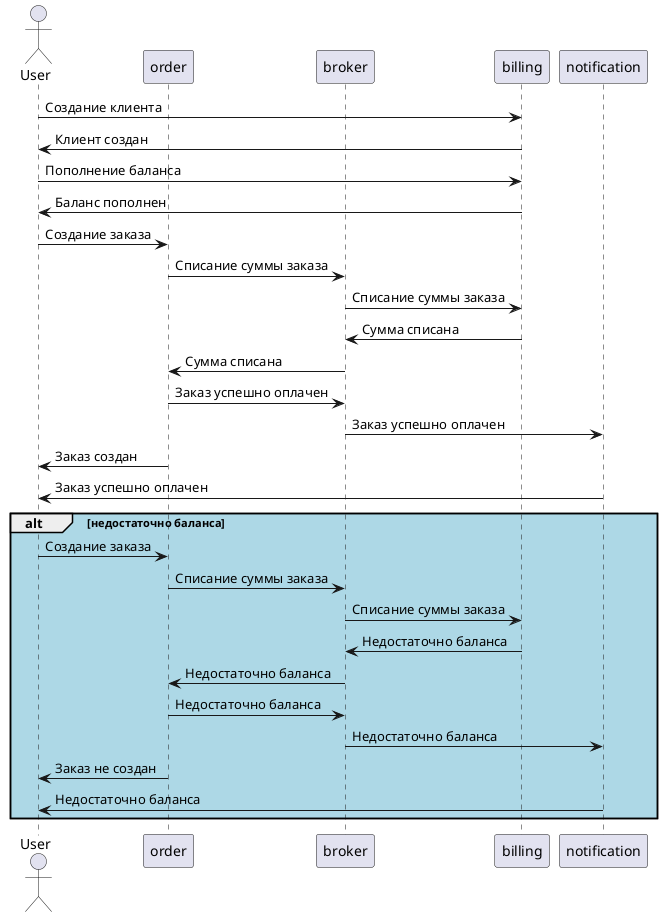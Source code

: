 @startuml
'https://plantuml.com/sequence-diagram

actor "User"
participant "order"
participant "broker"
participant "billing"
participant "notification"

    "User" -> "billing" : Создание клиента
    "billing" -> "User" : Клиент создан

    "User" -> "billing" : Пополнение баланса
    "billing" -> "User" : Баланс пополнен

    "User" -> "order" : Создание заказа

    "order" -> "broker" : Списание суммы заказа
    "broker" -> "billing" : Списание суммы заказа
    "billing" -> "broker" : Сумма списана
    "broker" -> "order" : Сумма списана

    "order" -> "broker" : Заказ успешно оплачен
    "broker" -> "notification" : Заказ успешно оплачен
    "order" -> "User" : Заказ создан

    "notification" -> "User" : Заказ успешно оплачен

alt #LightBlue недостаточно баланса

    "User" -> "order" : Создание заказа

    "order" -> "broker" : Списание суммы заказа
    "broker" -> "billing" : Списание суммы заказа
    "billing" -> "broker" : Недостаточно баланса
    "broker" -> "order" : Недостаточно баланса

    "order" -> "broker" : Недостаточно баланса
    "broker" -> "notification" : Недостаточно баланса
    "order" -> "User" : Заказ не создан

    "notification" -> "User" : Недостаточно баланса
end

@enduml
